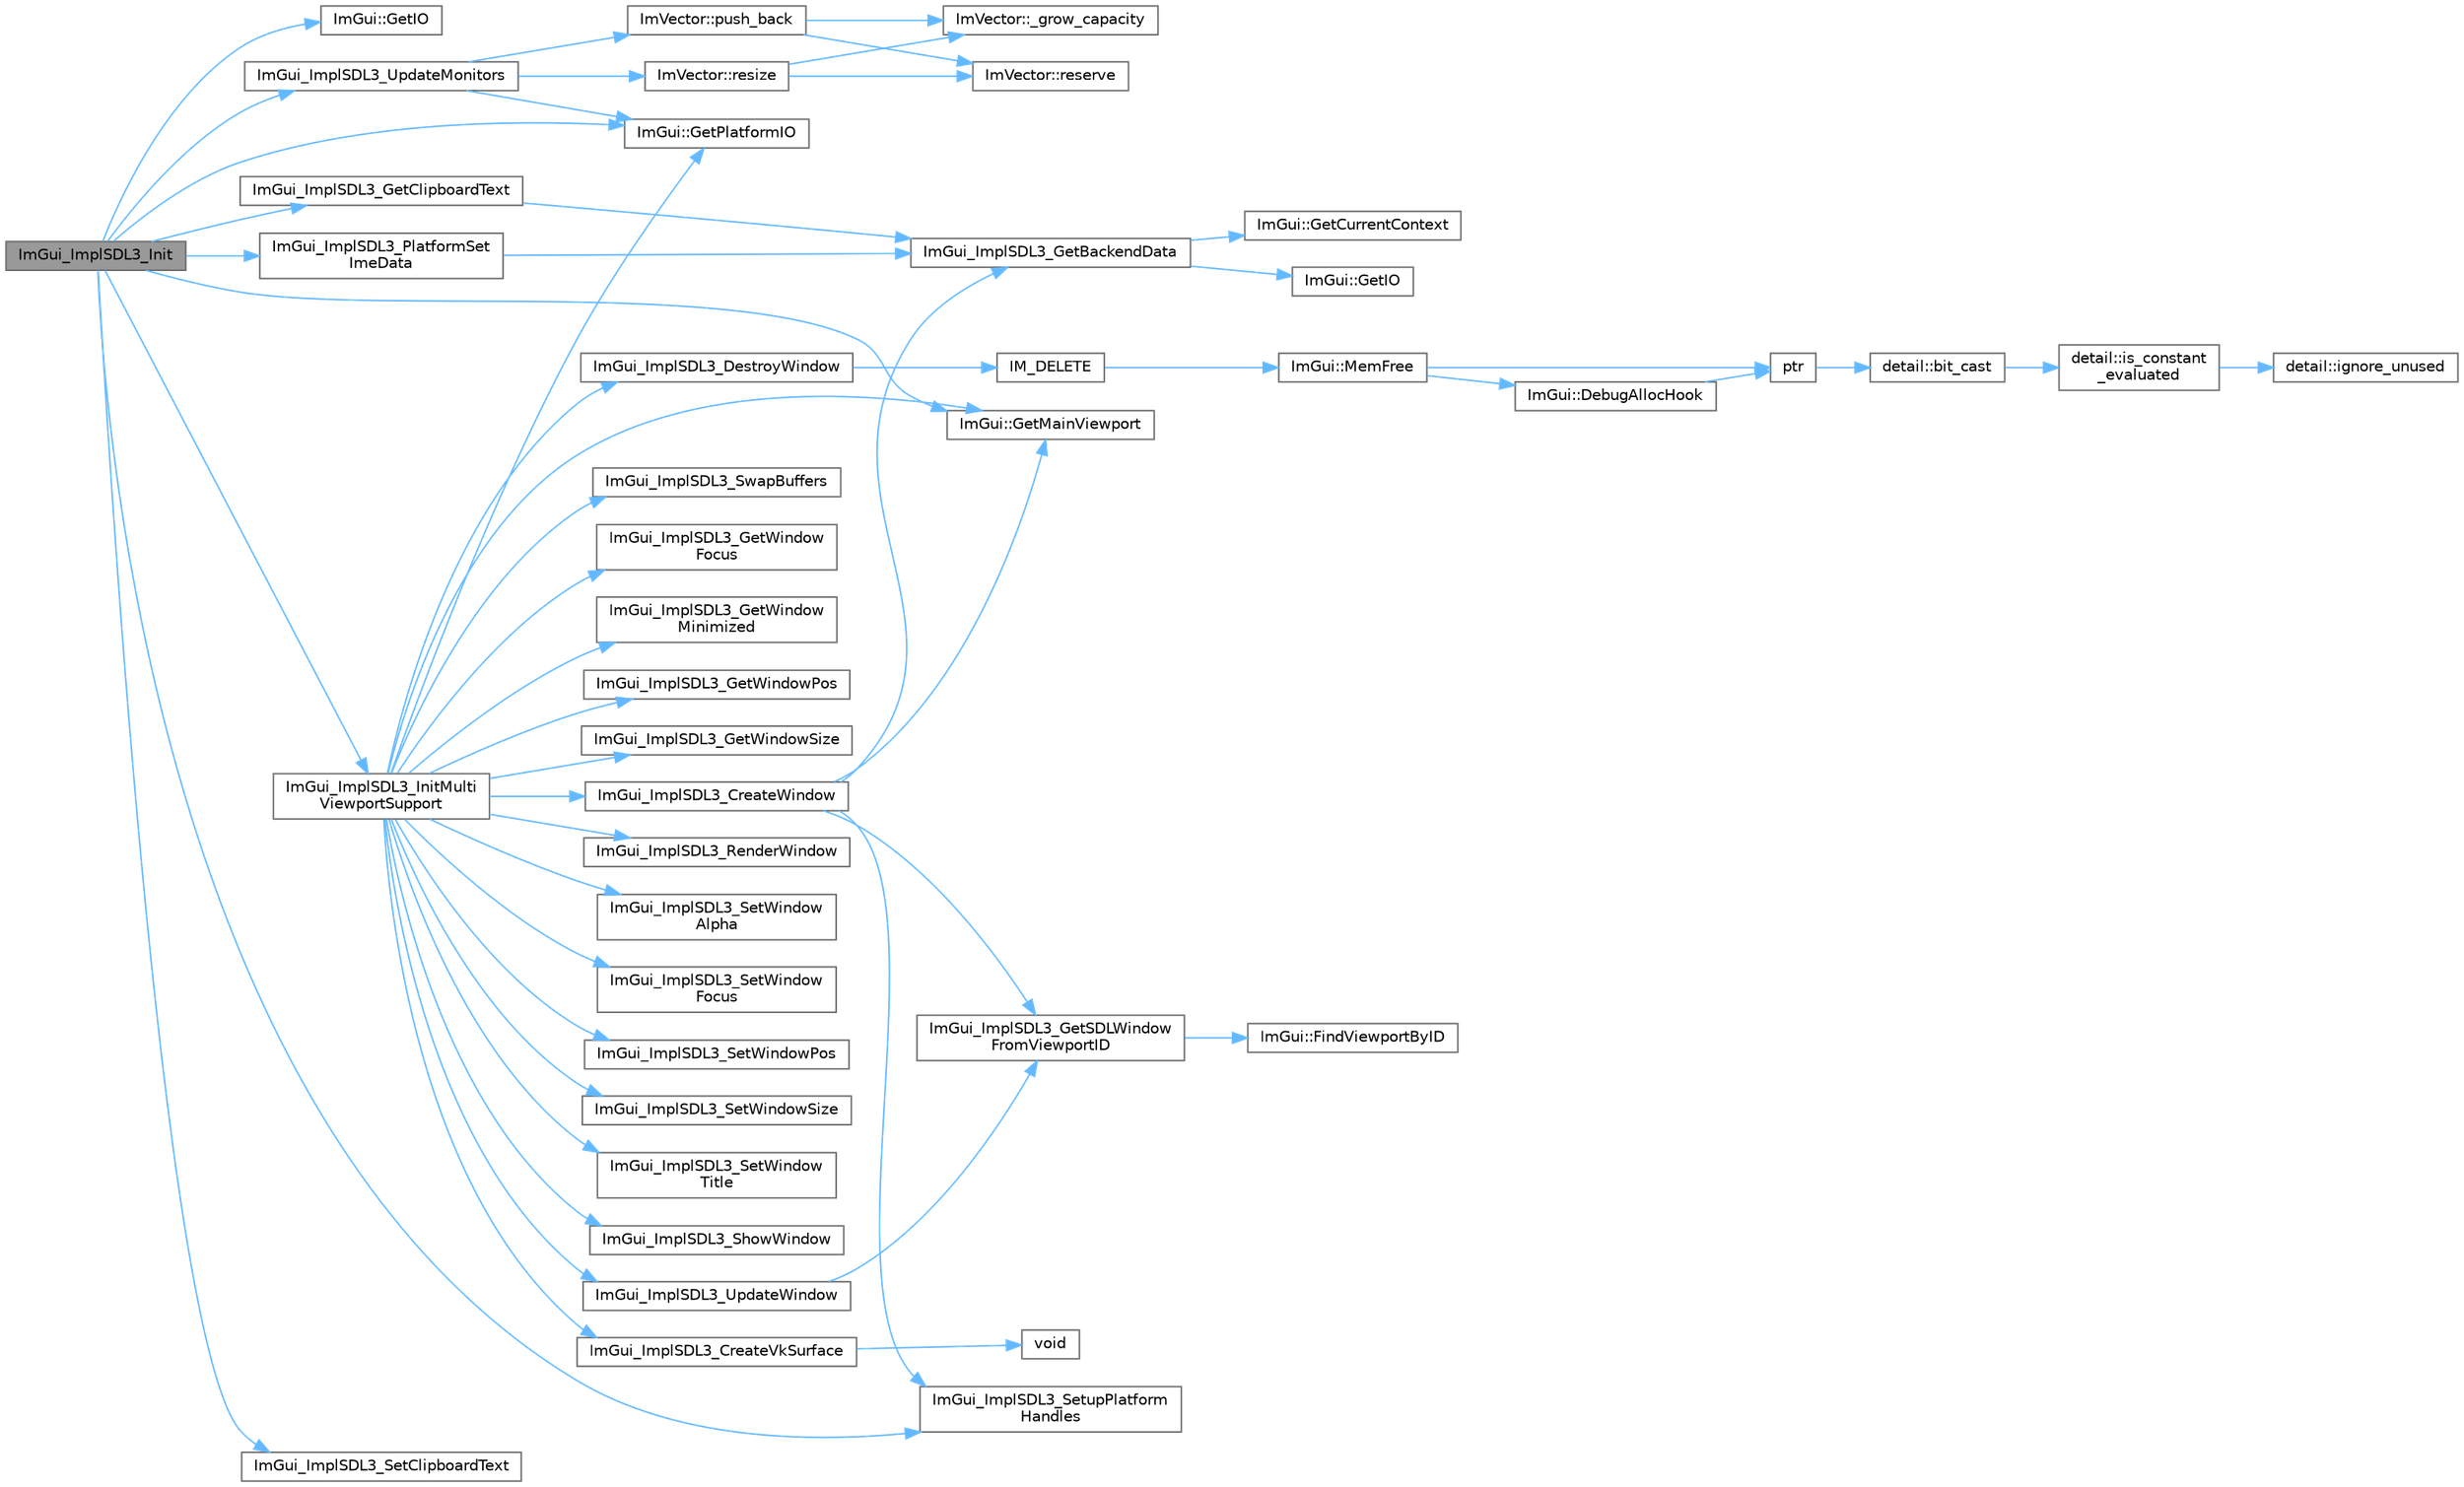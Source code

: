 digraph "ImGui_ImplSDL3_Init"
{
 // LATEX_PDF_SIZE
  bgcolor="transparent";
  edge [fontname=Helvetica,fontsize=10,labelfontname=Helvetica,labelfontsize=10];
  node [fontname=Helvetica,fontsize=10,shape=box,height=0.2,width=0.4];
  rankdir="LR";
  Node1 [id="Node000001",label="ImGui_ImplSDL3_Init",height=0.2,width=0.4,color="gray40", fillcolor="grey60", style="filled", fontcolor="black",tooltip=" "];
  Node1 -> Node2 [id="edge1_Node000001_Node000002",color="steelblue1",style="solid",tooltip=" "];
  Node2 [id="Node000002",label="ImGui::GetIO",height=0.2,width=0.4,color="grey40", fillcolor="white", style="filled",URL="$namespace_im_gui.html#a3179e560812f878f3961ce803a5d9302",tooltip=" "];
  Node1 -> Node3 [id="edge2_Node000001_Node000003",color="steelblue1",style="solid",tooltip=" "];
  Node3 [id="Node000003",label="ImGui::GetMainViewport",height=0.2,width=0.4,color="grey40", fillcolor="white", style="filled",URL="$namespace_im_gui.html#a7bf620af1d66ee7d7b06701894d23e60",tooltip=" "];
  Node1 -> Node4 [id="edge3_Node000001_Node000004",color="steelblue1",style="solid",tooltip=" "];
  Node4 [id="Node000004",label="ImGui::GetPlatformIO",height=0.2,width=0.4,color="grey40", fillcolor="white", style="filled",URL="$namespace_im_gui.html#a3edc2b6129cbf1e8d247c6d03c344065",tooltip=" "];
  Node1 -> Node5 [id="edge4_Node000001_Node000005",color="steelblue1",style="solid",tooltip=" "];
  Node5 [id="Node000005",label="ImGui_ImplSDL3_GetClipboardText",height=0.2,width=0.4,color="grey40", fillcolor="white", style="filled",URL="$imgui__impl__sdl3_8cpp.html#a4231c22163071546951d2bb99640a373",tooltip=" "];
  Node5 -> Node6 [id="edge5_Node000005_Node000006",color="steelblue1",style="solid",tooltip=" "];
  Node6 [id="Node000006",label="ImGui_ImplSDL3_GetBackendData",height=0.2,width=0.4,color="grey40", fillcolor="white", style="filled",URL="$imgui__impl__sdl3_8cpp.html#a83301359e17de0cb7b7e6f100b73666b",tooltip=" "];
  Node6 -> Node7 [id="edge6_Node000006_Node000007",color="steelblue1",style="solid",tooltip=" "];
  Node7 [id="Node000007",label="ImGui::GetCurrentContext",height=0.2,width=0.4,color="grey40", fillcolor="white", style="filled",URL="$namespace_im_gui.html#af557a6de5538099a0f6047eb994bbf42",tooltip=" "];
  Node6 -> Node8 [id="edge7_Node000006_Node000008",color="steelblue1",style="solid",tooltip=" "];
  Node8 [id="Node000008",label="ImGui::GetIO",height=0.2,width=0.4,color="grey40", fillcolor="white", style="filled",URL="$namespace_im_gui.html#a7dea7d0530868f078324f14a308f0c3c",tooltip=" "];
  Node1 -> Node9 [id="edge8_Node000001_Node000009",color="steelblue1",style="solid",tooltip=" "];
  Node9 [id="Node000009",label="ImGui_ImplSDL3_InitMulti\lViewportSupport",height=0.2,width=0.4,color="grey40", fillcolor="white", style="filled",URL="$imgui__impl__sdl3_8cpp.html#ab614e6dec14d1383d3a3b3456058de0c",tooltip=" "];
  Node9 -> Node3 [id="edge9_Node000009_Node000003",color="steelblue1",style="solid",tooltip=" "];
  Node9 -> Node4 [id="edge10_Node000009_Node000004",color="steelblue1",style="solid",tooltip=" "];
  Node9 -> Node10 [id="edge11_Node000009_Node000010",color="steelblue1",style="solid",tooltip=" "];
  Node10 [id="Node000010",label="ImGui_ImplSDL3_CreateVkSurface",height=0.2,width=0.4,color="grey40", fillcolor="white", style="filled",URL="$imgui__impl__sdl3_8cpp.html#aec2042986f10407660a7a6c4cdcb89f5",tooltip=" "];
  Node10 -> Node11 [id="edge12_Node000010_Node000011",color="steelblue1",style="solid",tooltip=" "];
  Node11 [id="Node000011",label="void",height=0.2,width=0.4,color="grey40", fillcolor="white", style="filled",URL="$mimalloc_8h.html#a9d6d8aef94ac19034a5f163606f84830",tooltip=" "];
  Node9 -> Node12 [id="edge13_Node000009_Node000012",color="steelblue1",style="solid",tooltip=" "];
  Node12 [id="Node000012",label="ImGui_ImplSDL3_CreateWindow",height=0.2,width=0.4,color="grey40", fillcolor="white", style="filled",URL="$imgui__impl__sdl3_8cpp.html#a38084991a06bbf103a881510cf3cd14b",tooltip=" "];
  Node12 -> Node3 [id="edge14_Node000012_Node000003",color="steelblue1",style="solid",tooltip=" "];
  Node12 -> Node6 [id="edge15_Node000012_Node000006",color="steelblue1",style="solid",tooltip=" "];
  Node12 -> Node13 [id="edge16_Node000012_Node000013",color="steelblue1",style="solid",tooltip=" "];
  Node13 [id="Node000013",label="ImGui_ImplSDL3_GetSDLWindow\lFromViewportID",height=0.2,width=0.4,color="grey40", fillcolor="white", style="filled",URL="$imgui__impl__sdl3_8cpp.html#a66593d67bf968a3a786b16582074e763",tooltip=" "];
  Node13 -> Node14 [id="edge17_Node000013_Node000014",color="steelblue1",style="solid",tooltip=" "];
  Node14 [id="Node000014",label="ImGui::FindViewportByID",height=0.2,width=0.4,color="grey40", fillcolor="white", style="filled",URL="$namespace_im_gui.html#a19f511dec79b1d152da3cd6667bb3856",tooltip=" "];
  Node12 -> Node15 [id="edge18_Node000012_Node000015",color="steelblue1",style="solid",tooltip=" "];
  Node15 [id="Node000015",label="ImGui_ImplSDL3_SetupPlatform\lHandles",height=0.2,width=0.4,color="grey40", fillcolor="white", style="filled",URL="$imgui__impl__sdl3_8cpp.html#a584f7661544165a29aa2d58c51ea5fd7",tooltip=" "];
  Node9 -> Node16 [id="edge19_Node000009_Node000016",color="steelblue1",style="solid",tooltip=" "];
  Node16 [id="Node000016",label="ImGui_ImplSDL3_DestroyWindow",height=0.2,width=0.4,color="grey40", fillcolor="white", style="filled",URL="$imgui__impl__sdl3_8cpp.html#a46447840e2cf0e7b8a1a0b518160e3b2",tooltip=" "];
  Node16 -> Node17 [id="edge20_Node000016_Node000017",color="steelblue1",style="solid",tooltip=" "];
  Node17 [id="Node000017",label="IM_DELETE",height=0.2,width=0.4,color="grey40", fillcolor="white", style="filled",URL="$imgui_8h.html#a3c856832c3fe1da8767a9353da3707e1",tooltip=" "];
  Node17 -> Node18 [id="edge21_Node000017_Node000018",color="steelblue1",style="solid",tooltip=" "];
  Node18 [id="Node000018",label="ImGui::MemFree",height=0.2,width=0.4,color="grey40", fillcolor="white", style="filled",URL="$namespace_im_gui.html#a269ec695c6e722ec3da85dae37f0675d",tooltip=" "];
  Node18 -> Node19 [id="edge22_Node000018_Node000019",color="steelblue1",style="solid",tooltip=" "];
  Node19 [id="Node000019",label="ImGui::DebugAllocHook",height=0.2,width=0.4,color="grey40", fillcolor="white", style="filled",URL="$namespace_im_gui.html#af81dc8d88fa2e5d0996163993f90ccf8",tooltip=" "];
  Node19 -> Node20 [id="edge23_Node000019_Node000020",color="steelblue1",style="solid",tooltip=" "];
  Node20 [id="Node000020",label="ptr",height=0.2,width=0.4,color="grey40", fillcolor="white", style="filled",URL="$spdlog_2include_2spdlog_2fmt_2bundled_2format_8h.html#adb6e274f8eb0b74b2865215e1b49c535",tooltip=" "];
  Node20 -> Node21 [id="edge24_Node000020_Node000021",color="steelblue1",style="solid",tooltip=" "];
  Node21 [id="Node000021",label="detail::bit_cast",height=0.2,width=0.4,color="grey40", fillcolor="white", style="filled",URL="$namespacedetail.html#a13855d666ae097f8d0343395183e3b47",tooltip=" "];
  Node21 -> Node22 [id="edge25_Node000021_Node000022",color="steelblue1",style="solid",tooltip=" "];
  Node22 [id="Node000022",label="detail::is_constant\l_evaluated",height=0.2,width=0.4,color="grey40", fillcolor="white", style="filled",URL="$namespacedetail.html#a75ed2634319883d038944529dbb954e2",tooltip=" "];
  Node22 -> Node23 [id="edge26_Node000022_Node000023",color="steelblue1",style="solid",tooltip=" "];
  Node23 [id="Node000023",label="detail::ignore_unused",height=0.2,width=0.4,color="grey40", fillcolor="white", style="filled",URL="$namespacedetail.html#a1fe84ebaf96215ce0665d95b3124c2df",tooltip=" "];
  Node18 -> Node20 [id="edge27_Node000018_Node000020",color="steelblue1",style="solid",tooltip=" "];
  Node9 -> Node24 [id="edge28_Node000009_Node000024",color="steelblue1",style="solid",tooltip=" "];
  Node24 [id="Node000024",label="ImGui_ImplSDL3_GetWindow\lFocus",height=0.2,width=0.4,color="grey40", fillcolor="white", style="filled",URL="$imgui__impl__sdl3_8cpp.html#ab81e12264d5cb2b6b4860507a3faecc3",tooltip=" "];
  Node9 -> Node25 [id="edge29_Node000009_Node000025",color="steelblue1",style="solid",tooltip=" "];
  Node25 [id="Node000025",label="ImGui_ImplSDL3_GetWindow\lMinimized",height=0.2,width=0.4,color="grey40", fillcolor="white", style="filled",URL="$imgui__impl__sdl3_8cpp.html#ad88bc9af51e586f85ef5be1e4e0886a9",tooltip=" "];
  Node9 -> Node26 [id="edge30_Node000009_Node000026",color="steelblue1",style="solid",tooltip=" "];
  Node26 [id="Node000026",label="ImGui_ImplSDL3_GetWindowPos",height=0.2,width=0.4,color="grey40", fillcolor="white", style="filled",URL="$imgui__impl__sdl3_8cpp.html#afce37c651e3d9138b118c1a031422551",tooltip=" "];
  Node9 -> Node27 [id="edge31_Node000009_Node000027",color="steelblue1",style="solid",tooltip=" "];
  Node27 [id="Node000027",label="ImGui_ImplSDL3_GetWindowSize",height=0.2,width=0.4,color="grey40", fillcolor="white", style="filled",URL="$imgui__impl__sdl3_8cpp.html#ab307a8f2c99eb54216a3fd6f363cac9c",tooltip=" "];
  Node9 -> Node28 [id="edge32_Node000009_Node000028",color="steelblue1",style="solid",tooltip=" "];
  Node28 [id="Node000028",label="ImGui_ImplSDL3_RenderWindow",height=0.2,width=0.4,color="grey40", fillcolor="white", style="filled",URL="$imgui__impl__sdl3_8cpp.html#a03afaa99093649884b140532ac7fb6e8",tooltip=" "];
  Node9 -> Node29 [id="edge33_Node000009_Node000029",color="steelblue1",style="solid",tooltip=" "];
  Node29 [id="Node000029",label="ImGui_ImplSDL3_SetWindow\lAlpha",height=0.2,width=0.4,color="grey40", fillcolor="white", style="filled",URL="$imgui__impl__sdl3_8cpp.html#ab8c57063206279833d8b5a75bb960b0e",tooltip=" "];
  Node9 -> Node30 [id="edge34_Node000009_Node000030",color="steelblue1",style="solid",tooltip=" "];
  Node30 [id="Node000030",label="ImGui_ImplSDL3_SetWindow\lFocus",height=0.2,width=0.4,color="grey40", fillcolor="white", style="filled",URL="$imgui__impl__sdl3_8cpp.html#ad20f3dc392d22f85ea53985d97490003",tooltip=" "];
  Node9 -> Node31 [id="edge35_Node000009_Node000031",color="steelblue1",style="solid",tooltip=" "];
  Node31 [id="Node000031",label="ImGui_ImplSDL3_SetWindowPos",height=0.2,width=0.4,color="grey40", fillcolor="white", style="filled",URL="$imgui__impl__sdl3_8cpp.html#a16f11d35275ffed2f93f1393a31a1964",tooltip=" "];
  Node9 -> Node32 [id="edge36_Node000009_Node000032",color="steelblue1",style="solid",tooltip=" "];
  Node32 [id="Node000032",label="ImGui_ImplSDL3_SetWindowSize",height=0.2,width=0.4,color="grey40", fillcolor="white", style="filled",URL="$imgui__impl__sdl3_8cpp.html#a327077378d81798528bfe63d790d3873",tooltip=" "];
  Node9 -> Node33 [id="edge37_Node000009_Node000033",color="steelblue1",style="solid",tooltip=" "];
  Node33 [id="Node000033",label="ImGui_ImplSDL3_SetWindow\lTitle",height=0.2,width=0.4,color="grey40", fillcolor="white", style="filled",URL="$imgui__impl__sdl3_8cpp.html#afd1420b116db7957f6bf28866971d92a",tooltip=" "];
  Node9 -> Node34 [id="edge38_Node000009_Node000034",color="steelblue1",style="solid",tooltip=" "];
  Node34 [id="Node000034",label="ImGui_ImplSDL3_ShowWindow",height=0.2,width=0.4,color="grey40", fillcolor="white", style="filled",URL="$imgui__impl__sdl3_8cpp.html#a775bd704d8a880434b7e90ad598a0b84",tooltip=" "];
  Node9 -> Node35 [id="edge39_Node000009_Node000035",color="steelblue1",style="solid",tooltip=" "];
  Node35 [id="Node000035",label="ImGui_ImplSDL3_SwapBuffers",height=0.2,width=0.4,color="grey40", fillcolor="white", style="filled",URL="$imgui__impl__sdl3_8cpp.html#a330ac6fc912ea79c71f2155006445316",tooltip=" "];
  Node9 -> Node36 [id="edge40_Node000009_Node000036",color="steelblue1",style="solid",tooltip=" "];
  Node36 [id="Node000036",label="ImGui_ImplSDL3_UpdateWindow",height=0.2,width=0.4,color="grey40", fillcolor="white", style="filled",URL="$imgui__impl__sdl3_8cpp.html#af62e74fdf84d572dfc0d3d651c4831a9",tooltip=" "];
  Node36 -> Node13 [id="edge41_Node000036_Node000013",color="steelblue1",style="solid",tooltip=" "];
  Node1 -> Node37 [id="edge42_Node000001_Node000037",color="steelblue1",style="solid",tooltip=" "];
  Node37 [id="Node000037",label="ImGui_ImplSDL3_PlatformSet\lImeData",height=0.2,width=0.4,color="grey40", fillcolor="white", style="filled",URL="$imgui__impl__sdl3_8cpp.html#af3fa44f96b3ed9a4f0b228461bcb829f",tooltip=" "];
  Node37 -> Node6 [id="edge43_Node000037_Node000006",color="steelblue1",style="solid",tooltip=" "];
  Node1 -> Node38 [id="edge44_Node000001_Node000038",color="steelblue1",style="solid",tooltip=" "];
  Node38 [id="Node000038",label="ImGui_ImplSDL3_SetClipboardText",height=0.2,width=0.4,color="grey40", fillcolor="white", style="filled",URL="$imgui__impl__sdl3_8cpp.html#aec652b9c0c27bdd12fe74efb81810b95",tooltip=" "];
  Node1 -> Node15 [id="edge45_Node000001_Node000015",color="steelblue1",style="solid",tooltip=" "];
  Node1 -> Node39 [id="edge46_Node000001_Node000039",color="steelblue1",style="solid",tooltip=" "];
  Node39 [id="Node000039",label="ImGui_ImplSDL3_UpdateMonitors",height=0.2,width=0.4,color="grey40", fillcolor="white", style="filled",URL="$imgui__impl__sdl3_8cpp.html#abfb3ddfbccd397302aa3cd1119187f53",tooltip=" "];
  Node39 -> Node4 [id="edge47_Node000039_Node000004",color="steelblue1",style="solid",tooltip=" "];
  Node39 -> Node40 [id="edge48_Node000039_Node000040",color="steelblue1",style="solid",tooltip=" "];
  Node40 [id="Node000040",label="ImVector::push_back",height=0.2,width=0.4,color="grey40", fillcolor="white", style="filled",URL="$struct_im_vector.html#aab5df48e0711a48bd12f3206e08c4108",tooltip=" "];
  Node40 -> Node41 [id="edge49_Node000040_Node000041",color="steelblue1",style="solid",tooltip=" "];
  Node41 [id="Node000041",label="ImVector::_grow_capacity",height=0.2,width=0.4,color="grey40", fillcolor="white", style="filled",URL="$struct_im_vector.html#a3a097635d464b1b70dc7d59996a88b28",tooltip=" "];
  Node40 -> Node42 [id="edge50_Node000040_Node000042",color="steelblue1",style="solid",tooltip=" "];
  Node42 [id="Node000042",label="ImVector::reserve",height=0.2,width=0.4,color="grey40", fillcolor="white", style="filled",URL="$struct_im_vector.html#a0f14f5736c3372157856eebb67123b75",tooltip=" "];
  Node39 -> Node43 [id="edge51_Node000039_Node000043",color="steelblue1",style="solid",tooltip=" "];
  Node43 [id="Node000043",label="ImVector::resize",height=0.2,width=0.4,color="grey40", fillcolor="white", style="filled",URL="$struct_im_vector.html#ac371dd62e56ae486b1a5038cf07eee56",tooltip=" "];
  Node43 -> Node41 [id="edge52_Node000043_Node000041",color="steelblue1",style="solid",tooltip=" "];
  Node43 -> Node42 [id="edge53_Node000043_Node000042",color="steelblue1",style="solid",tooltip=" "];
}
